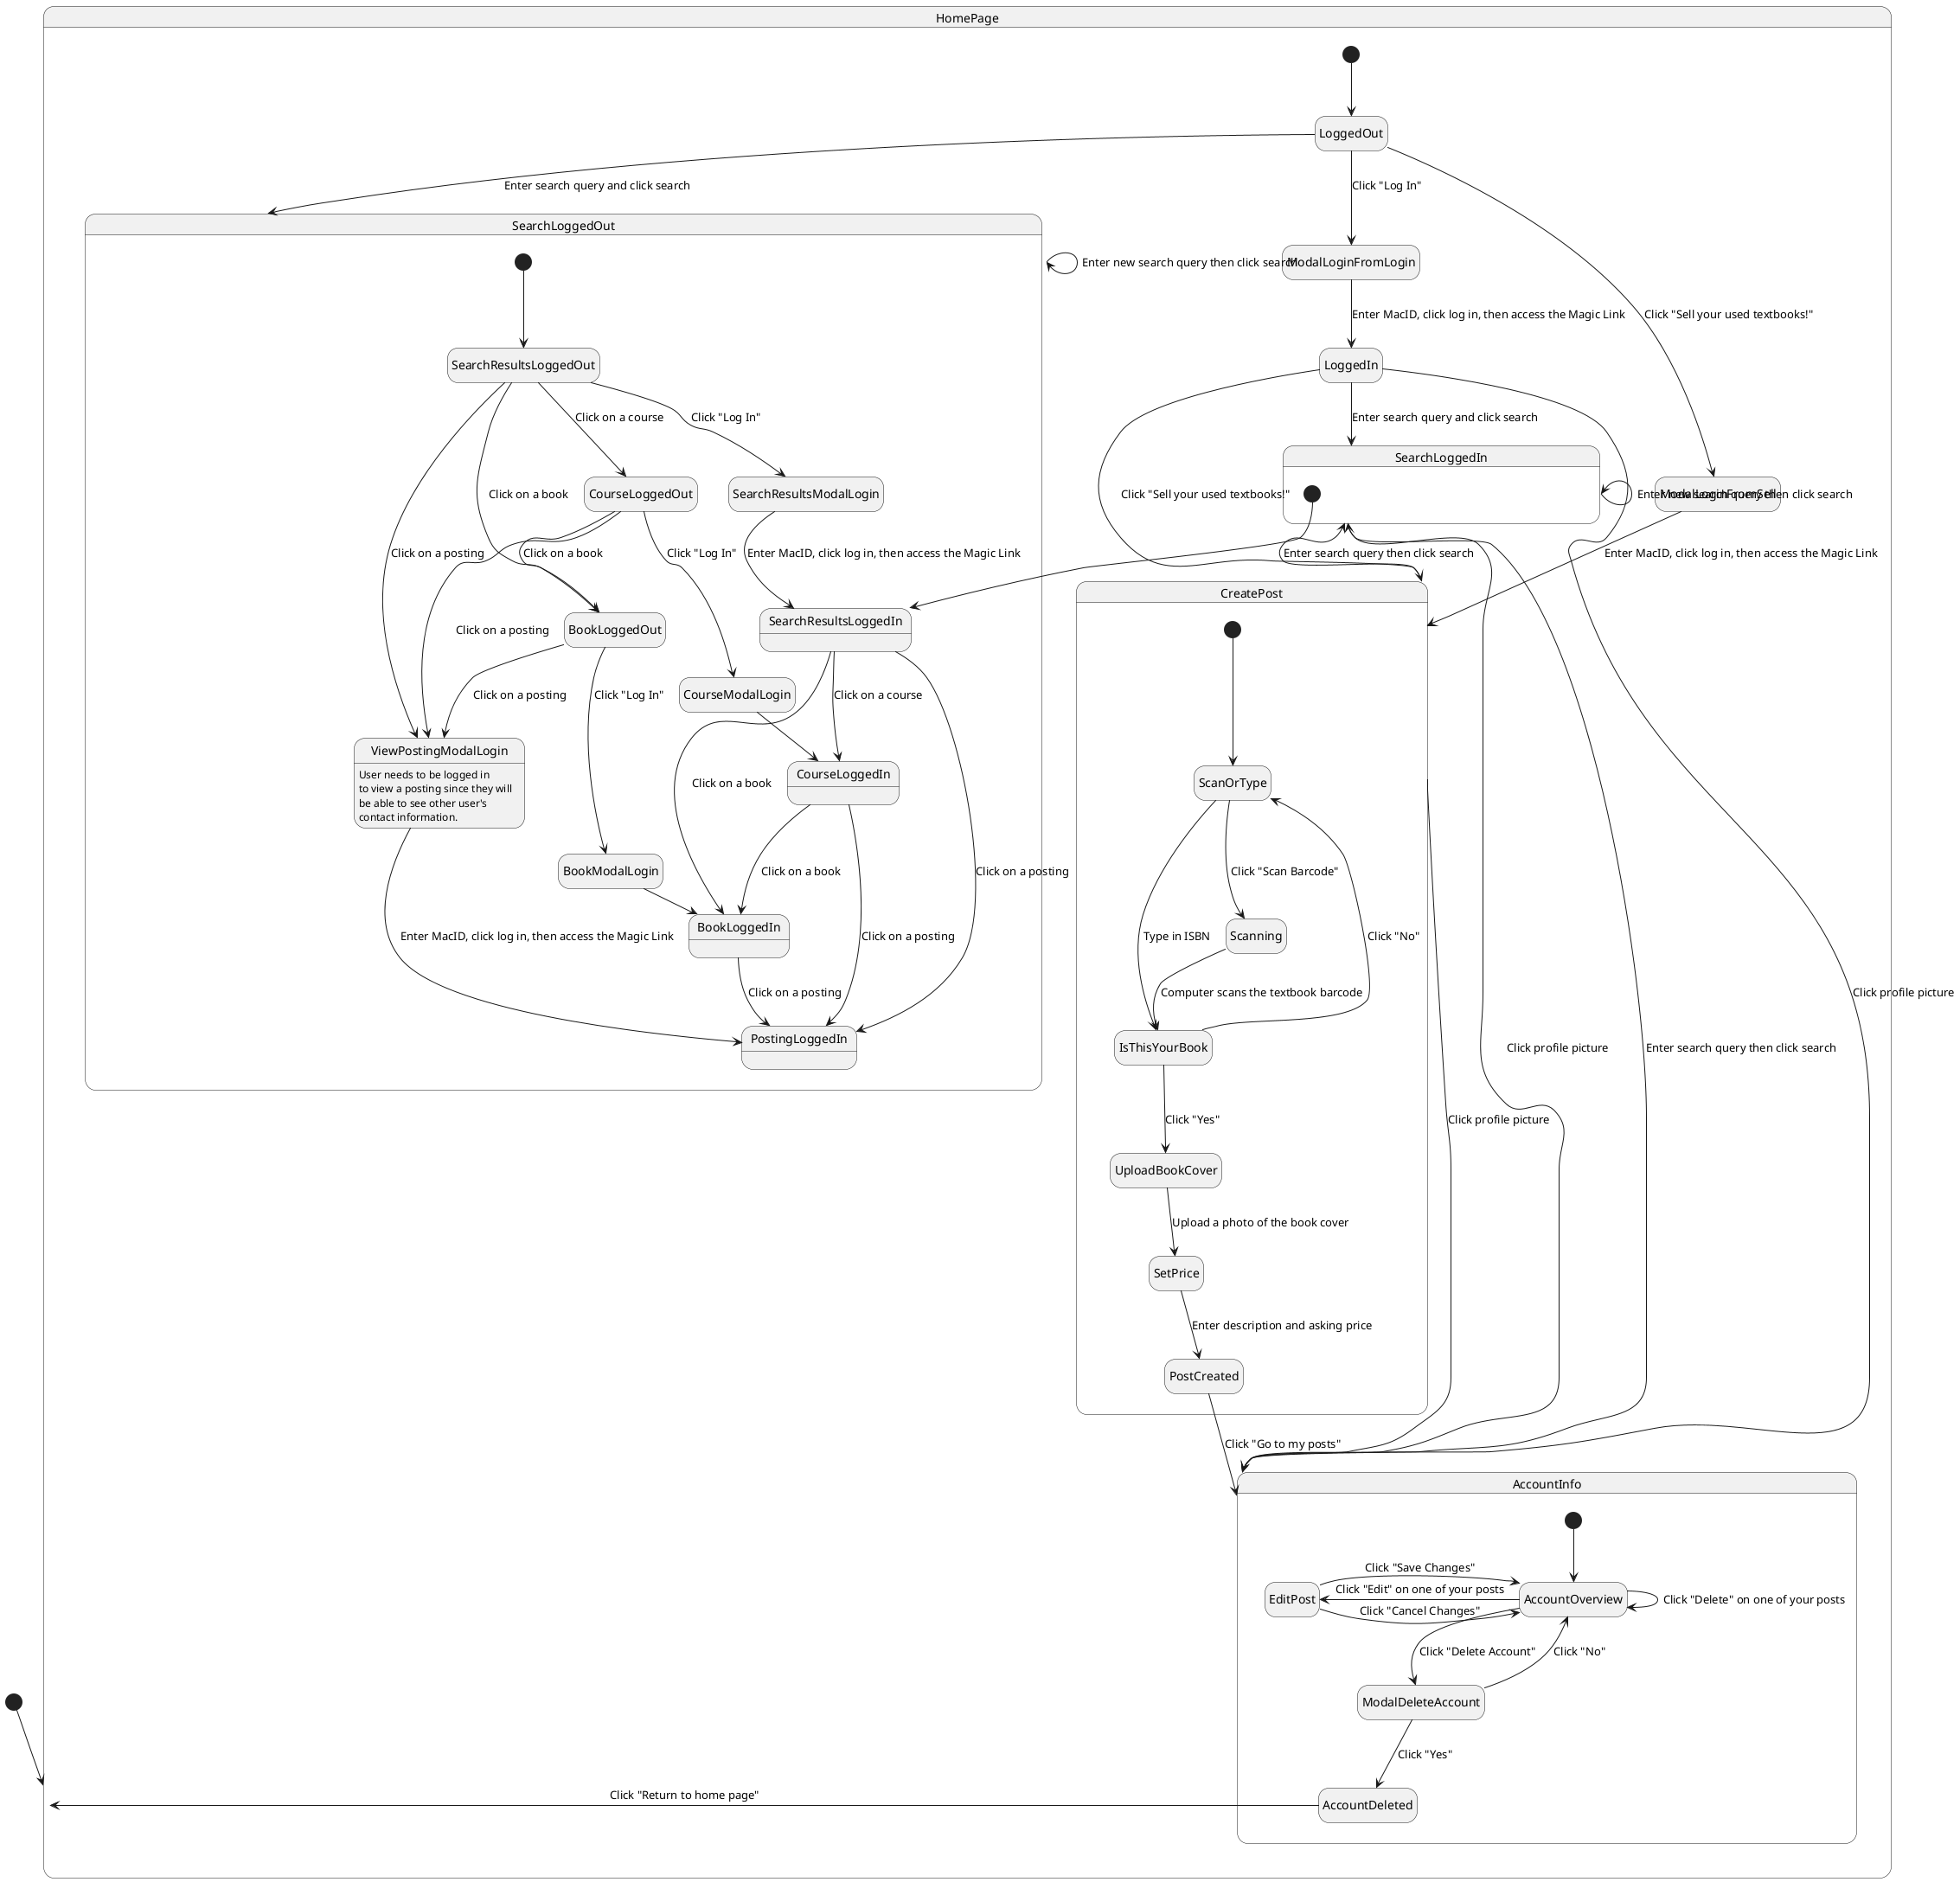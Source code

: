 @startuml UIStateDiagram
hide empty description

[*] --> HomePage

state HomePage {
  [*] --> LoggedOut
  LoggedOut --> ModalLoginFromLogin: Click "Log In"
  LoggedOut --> ModalLoginFromSell: Click "Sell your used textbooks!"
  ModalLoginFromLogin --> LoggedIn: Enter MacID, click log in, then access the Magic Link
  ModalLoginFromSell --> CreatePost: Enter MacID, click log in, then access the Magic Link
  LoggedOut -> SearchLoggedOut: Enter search query and click search
  LoggedIn --> SearchLoggedIn: Enter search query and click search
  LoggedIn --> CreatePost: Click "Sell your used textbooks!"
  LoggedIn --> AccountInfo: Click profile picture
}

state CreatePost {
  [*] --> ScanOrType
  ScanOrType --> IsThisYourBook: Type in ISBN
  ScanOrType --> Scanning: Click "Scan Barcode"
  Scanning --> IsThisYourBook: Computer scans the textbook barcode
  IsThisYourBook --> UploadBookCover: Click "Yes"
  IsThisYourBook --> ScanOrType: Click "No"
  UploadBookCover --> SetPrice: Upload a photo of the book cover
  SetPrice --> PostCreated: Enter description and asking price
  PostCreated --> AccountInfo: Click "Go to my posts"
}

state SearchLoggedOut {
  [*] --> SearchResultsLoggedOut
  SearchResultsLoggedOut --> CourseLoggedOut: Click on a course
  SearchResultsLoggedOut --> BookLoggedOut: Click on a book
  SearchResultsLoggedOut --> ViewPostingModalLogin: Click on a posting
  BookLoggedOut --> ViewPostingModalLogin: Click on a posting

  CourseLoggedOut --> BookLoggedOut: Click on a book
  CourseLoggedOut --> ViewPostingModalLogin: Click on a posting

  ViewPostingModalLogin: User needs to be logged in
  ViewPostingModalLogin: to view a posting since they will
  ViewPostingModalLogin: be able to see other user's
  ViewPostingModalLogin: contact information.
  ViewPostingModalLogin -> PostingLoggedIn: Enter MacID, click log in, then access the Magic Link

  SearchResultsLoggedOut --> SearchResultsModalLogin: Click "Log In"
  SearchResultsModalLogin --> SearchResultsLoggedIn: Enter MacID, click log in, then access the Magic Link

  BookLoggedOut --> BookModalLogin: Click "Log In"
  BookModalLogin -> BookLoggedIn: Enter MacID, click log in, then access the Magic Link

  CourseLoggedOut --> CourseModalLogin: Click "Log In"
  CourseModalLogin -> CourseLoggedIn: Enter MacID, click log in, then access the Magic Link
}

state SearchLoggedIn {
  [*] --> SearchResultsLoggedIn
  state SearchResultsLoggedIn {
  }
  state CourseLoggedIn {
  }
  state BookLoggedIn {
  }
  state PostingLoggedIn {
  }
  SearchResultsLoggedIn --> CourseLoggedIn: Click on a course
  SearchResultsLoggedIn --> BookLoggedIn: Click on a book
  SearchResultsLoggedIn --> PostingLoggedIn: Click on a posting
  BookLoggedIn --> PostingLoggedIn: Click on a posting
  CourseLoggedIn --> BookLoggedIn: Click on a book
  CourseLoggedIn --> PostingLoggedIn: Click on a posting
}

state AccountInfo {
  [*] --> AccountOverview
  AccountOverview --> AccountOverview: Click "Delete" on one of your posts
  AccountOverview -l-> EditPost: Click "Edit" on one of your posts
  EditPost -r-> AccountOverview: Click "Save Changes"
  EditPost -r-> AccountOverview: Click "Cancel Changes"

  AccountOverview --> ModalDeleteAccount: Click "Delete Account"
  ModalDeleteAccount --> AccountOverview: Click "No"
  ModalDeleteAccount --> AccountDeleted: Click "Yes"
  AccountDeleted -> HomePage: Click "Return to home page"
}

CreatePost ---> AccountInfo: Click profile picture
SearchLoggedIn ---> AccountInfo: Click profile picture

CreatePost -u-> SearchLoggedIn: Enter search query then click search
AccountInfo -u-> SearchLoggedIn: Enter search query then click search
SearchLoggedIn -u-> SearchLoggedIn: Enter new search query then click search

SearchLoggedOut ---> SearchLoggedOut: Enter new search query then click search

@enduml
